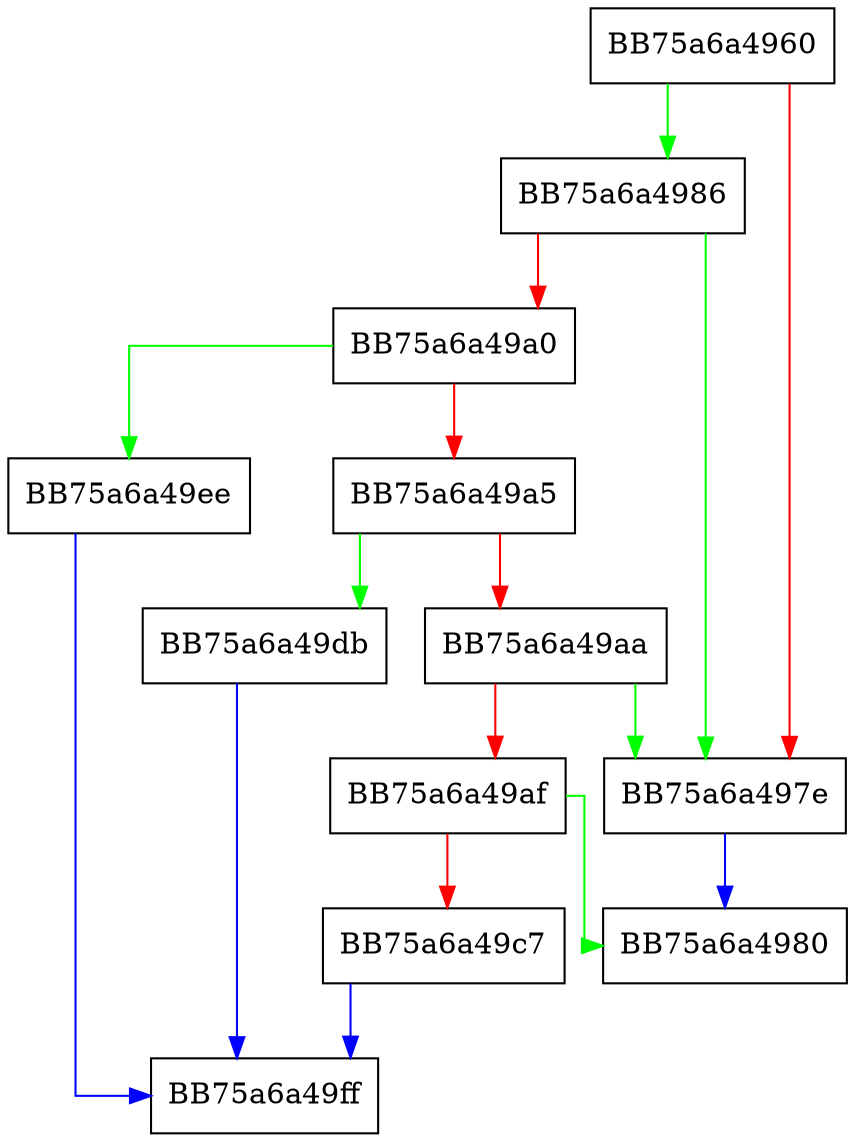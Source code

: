 digraph update_lexo_mask {
  node [shape="box"];
  graph [splines=ortho];
  BB75a6a4960 -> BB75a6a4986 [color="green"];
  BB75a6a4960 -> BB75a6a497e [color="red"];
  BB75a6a497e -> BB75a6a4980 [color="blue"];
  BB75a6a4986 -> BB75a6a497e [color="green"];
  BB75a6a4986 -> BB75a6a49a0 [color="red"];
  BB75a6a49a0 -> BB75a6a49ee [color="green"];
  BB75a6a49a0 -> BB75a6a49a5 [color="red"];
  BB75a6a49a5 -> BB75a6a49db [color="green"];
  BB75a6a49a5 -> BB75a6a49aa [color="red"];
  BB75a6a49aa -> BB75a6a497e [color="green"];
  BB75a6a49aa -> BB75a6a49af [color="red"];
  BB75a6a49af -> BB75a6a4980 [color="green"];
  BB75a6a49af -> BB75a6a49c7 [color="red"];
  BB75a6a49c7 -> BB75a6a49ff [color="blue"];
  BB75a6a49db -> BB75a6a49ff [color="blue"];
  BB75a6a49ee -> BB75a6a49ff [color="blue"];
}